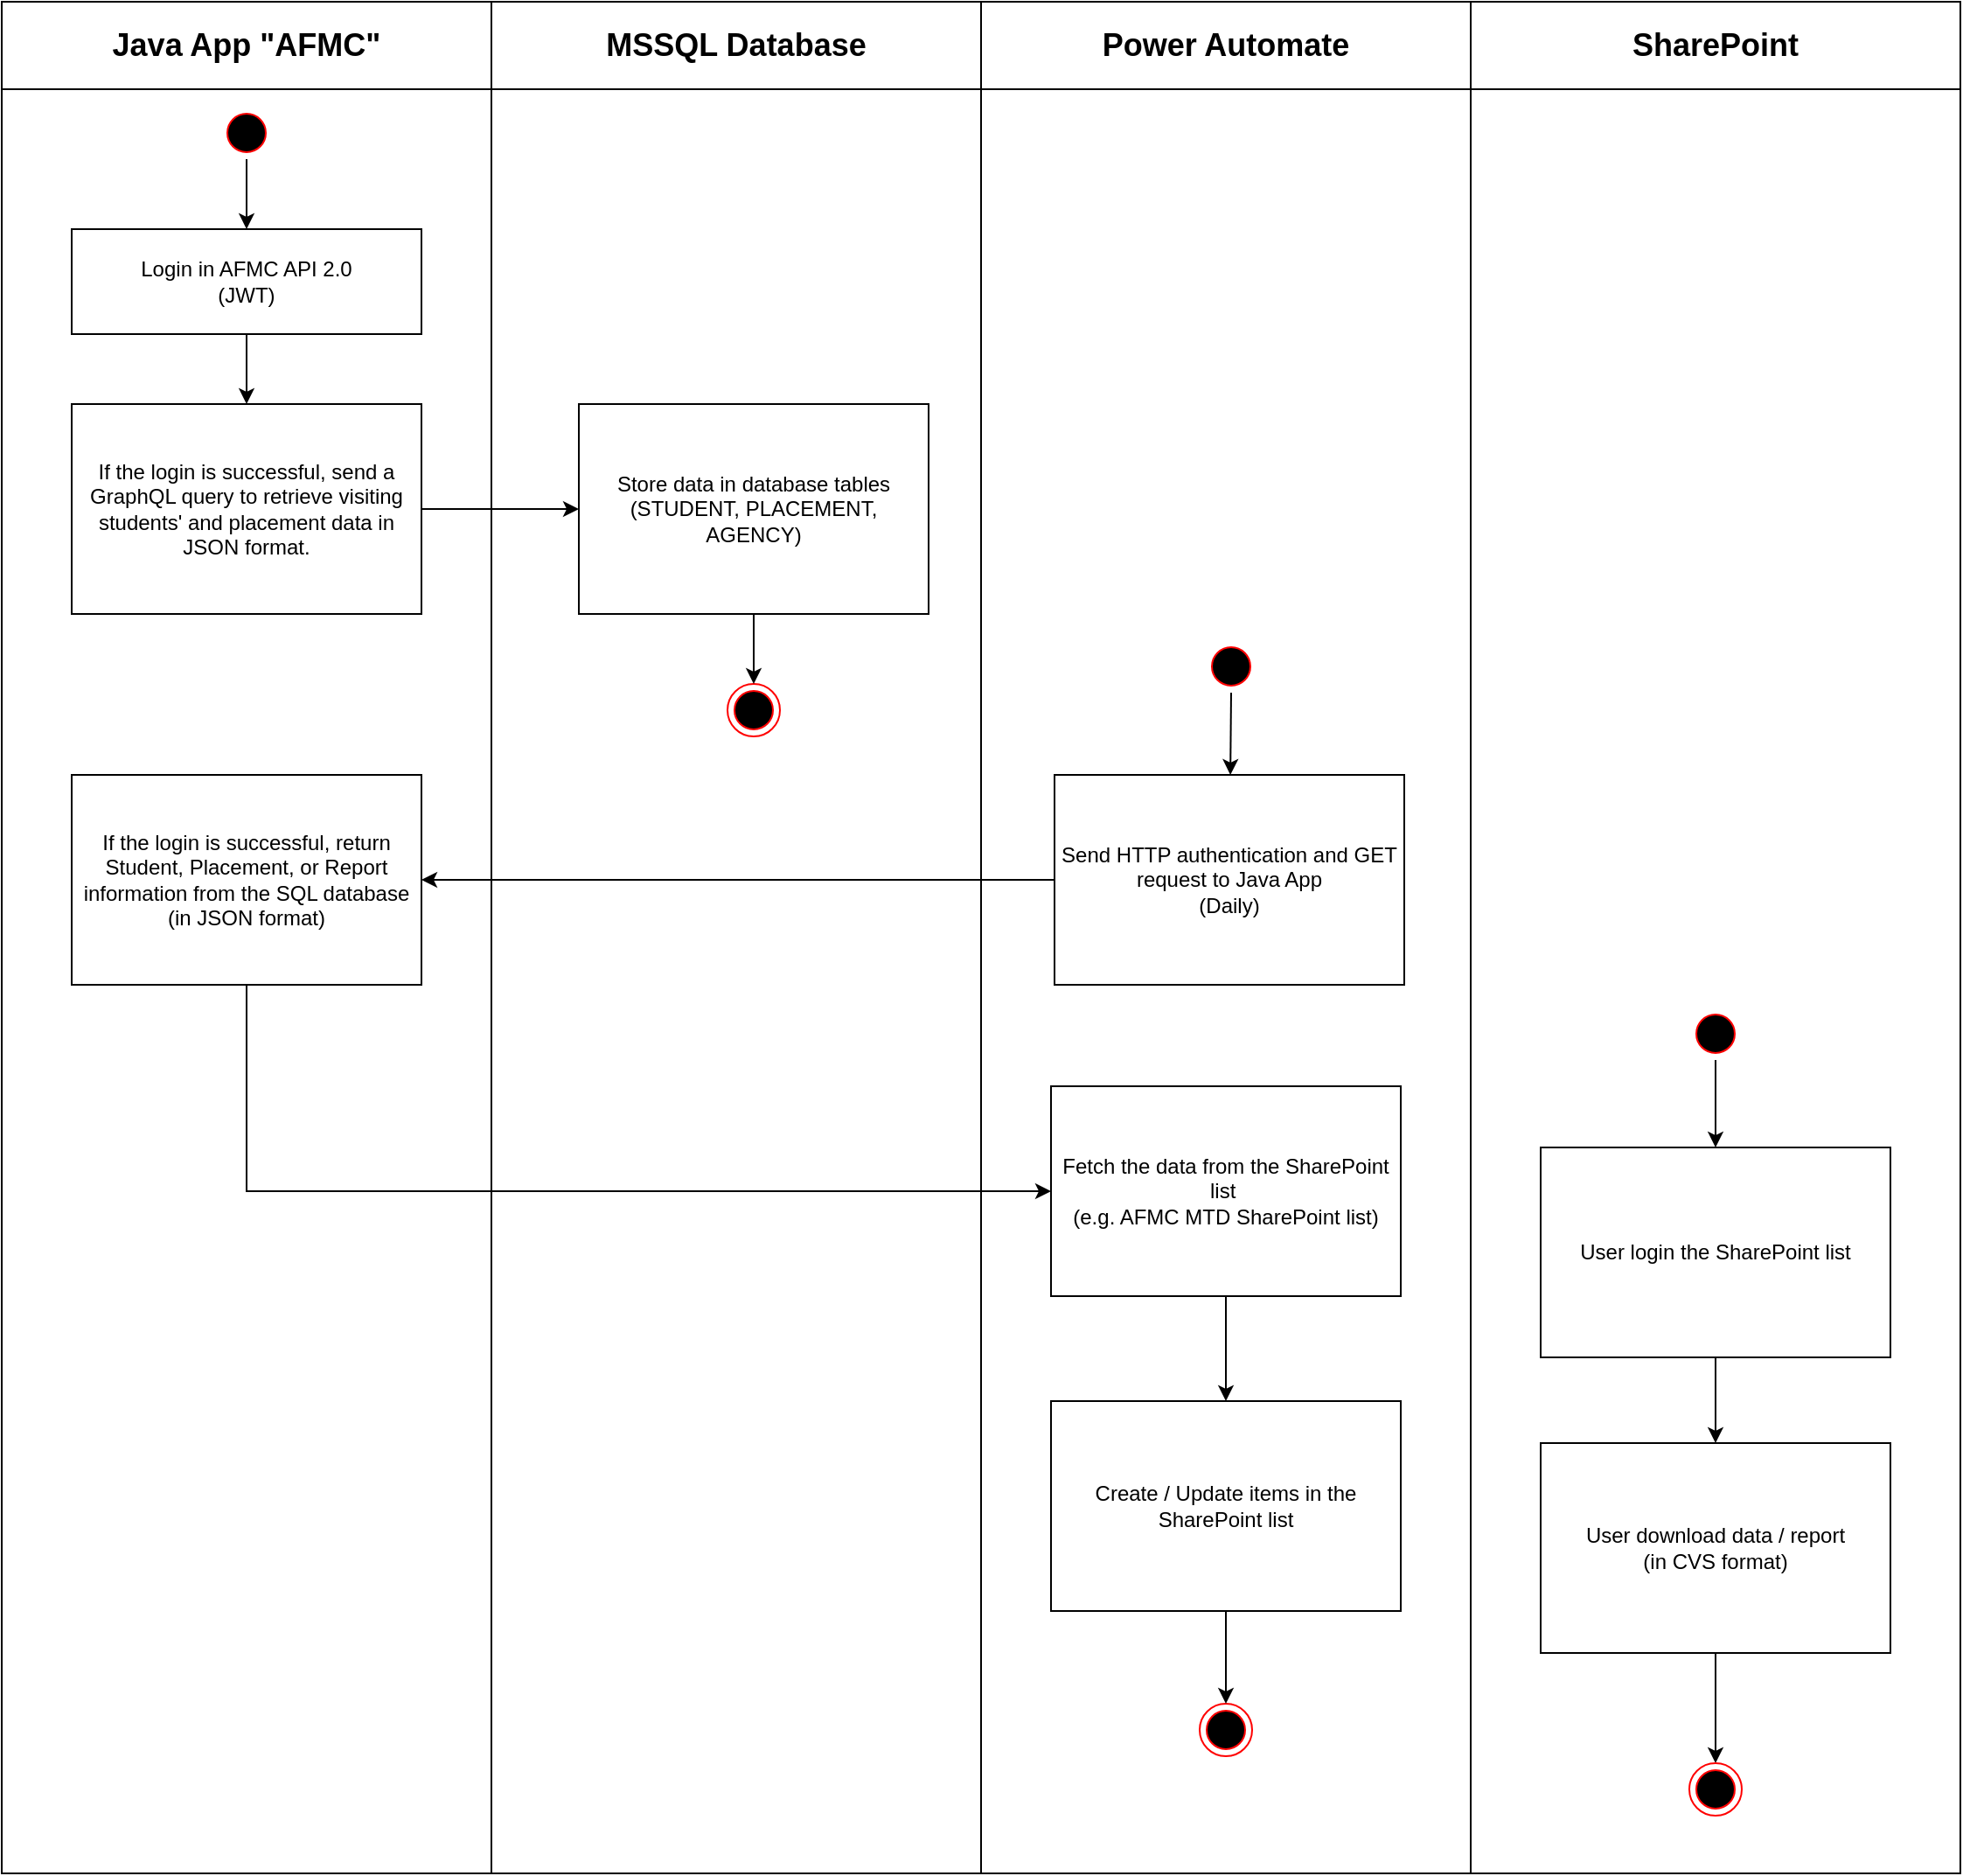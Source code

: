 <mxfile version="24.0.0" type="github">
  <diagram name="Page-1" id="LjrLu1oX0uWmBEWVEw0W">
    <mxGraphModel dx="1652" dy="1061" grid="1" gridSize="10" guides="1" tooltips="1" connect="1" arrows="1" fold="1" page="1" pageScale="1" pageWidth="850" pageHeight="1100" math="0" shadow="0">
      <root>
        <mxCell id="0" />
        <mxCell id="1" parent="0" />
        <mxCell id="0xAJBplMdVnDTb3CLGRR-1" value="&lt;font style=&quot;font-size: 18px;&quot;&gt;Java App &quot;AFMC&quot;&lt;/font&gt;" style="swimlane;whiteSpace=wrap;html=1;startSize=50;" vertex="1" parent="1">
          <mxGeometry x="300" y="140" width="280" height="1070" as="geometry" />
        </mxCell>
        <mxCell id="0xAJBplMdVnDTb3CLGRR-8" value="" style="ellipse;html=1;shape=startState;fillColor=#000000;strokeColor=#ff0000;" vertex="1" parent="0xAJBplMdVnDTb3CLGRR-1">
          <mxGeometry x="125" y="60" width="30" height="30" as="geometry" />
        </mxCell>
        <mxCell id="0xAJBplMdVnDTb3CLGRR-11" value="&lt;div&gt;Login in AFMC API 2.0 &lt;br&gt;&lt;/div&gt;&lt;div&gt;(JWT)&lt;br&gt;&lt;/div&gt;" style="rounded=0;whiteSpace=wrap;html=1;" vertex="1" parent="0xAJBplMdVnDTb3CLGRR-1">
          <mxGeometry x="40" y="130" width="200" height="60" as="geometry" />
        </mxCell>
        <mxCell id="0xAJBplMdVnDTb3CLGRR-12" value="&lt;div class=&quot;flex flex-grow flex-col max-w-full&quot;&gt;&lt;div class=&quot;min-h-[20px] text-message flex flex-col items-start gap-3 whitespace-pre-wrap break-words [.text-message+&amp;amp;]:mt-5 overflow-x-auto&quot; data-message-id=&quot;ba4a94b0-e800-44d9-a552-1e2c5696c58b&quot; data-message-author-role=&quot;assistant&quot;&gt;&lt;div class=&quot;markdown prose w-full break-words dark:prose-invert dark&quot;&gt;&lt;p&gt;If the login is successful, send a GraphQL query to retrieve visiting students&#39; and placement data in JSON format.&lt;/p&gt;&lt;/div&gt;&lt;/div&gt;&lt;/div&gt;" style="rounded=0;whiteSpace=wrap;html=1;" vertex="1" parent="0xAJBplMdVnDTb3CLGRR-1">
          <mxGeometry x="40" y="230" width="200" height="120" as="geometry" />
        </mxCell>
        <mxCell id="0xAJBplMdVnDTb3CLGRR-16" value="&lt;div class=&quot;flex flex-grow flex-col max-w-full&quot;&gt;&lt;div class=&quot;min-h-[20px] text-message flex flex-col items-start gap-3 whitespace-pre-wrap break-words [.text-message+&amp;amp;]:mt-5 overflow-x-auto&quot; data-message-id=&quot;58550d30-df5e-4ae6-811e-702b68abca88&quot; data-message-author-role=&quot;assistant&quot;&gt;&lt;div class=&quot;markdown prose w-full break-words dark:prose-invert dark&quot;&gt;&lt;p&gt;If the login is successful, return Student, Placement, or Report information from the SQL database (in JSON format)&lt;/p&gt;&lt;/div&gt;&lt;/div&gt;&lt;/div&gt;" style="rounded=0;whiteSpace=wrap;html=1;" vertex="1" parent="0xAJBplMdVnDTb3CLGRR-1">
          <mxGeometry x="40" y="442" width="200" height="120" as="geometry" />
        </mxCell>
        <mxCell id="0xAJBplMdVnDTb3CLGRR-26" value="" style="endArrow=classic;html=1;rounded=0;entryX=0.5;entryY=0;entryDx=0;entryDy=0;exitX=0.5;exitY=1;exitDx=0;exitDy=0;" edge="1" parent="0xAJBplMdVnDTb3CLGRR-1" source="0xAJBplMdVnDTb3CLGRR-8" target="0xAJBplMdVnDTb3CLGRR-11">
          <mxGeometry width="50" height="50" relative="1" as="geometry">
            <mxPoint x="470" y="80" as="sourcePoint" />
            <mxPoint x="510" y="320" as="targetPoint" />
          </mxGeometry>
        </mxCell>
        <mxCell id="0xAJBplMdVnDTb3CLGRR-27" value="" style="endArrow=classic;html=1;rounded=0;" edge="1" parent="0xAJBplMdVnDTb3CLGRR-1" source="0xAJBplMdVnDTb3CLGRR-11" target="0xAJBplMdVnDTb3CLGRR-12">
          <mxGeometry width="50" height="50" relative="1" as="geometry">
            <mxPoint x="460" y="370" as="sourcePoint" />
            <mxPoint x="510" y="320" as="targetPoint" />
          </mxGeometry>
        </mxCell>
        <mxCell id="0xAJBplMdVnDTb3CLGRR-2" value="MSSQL Database" style="swimlane;whiteSpace=wrap;html=1;fontSize=18;startSize=50;" vertex="1" parent="1">
          <mxGeometry x="580" y="140" width="280" height="1070" as="geometry" />
        </mxCell>
        <mxCell id="0xAJBplMdVnDTb3CLGRR-13" value="&lt;div&gt;Store data in database tables&lt;br&gt;&lt;/div&gt;&lt;div&gt;(STUDENT, PLACEMENT, AGENCY)&lt;br&gt;&lt;/div&gt;" style="rounded=0;whiteSpace=wrap;html=1;" vertex="1" parent="0xAJBplMdVnDTb3CLGRR-2">
          <mxGeometry x="50" y="230" width="200" height="120" as="geometry" />
        </mxCell>
        <mxCell id="0xAJBplMdVnDTb3CLGRR-25" value="" style="ellipse;html=1;shape=endState;fillColor=#000000;strokeColor=#ff0000;" vertex="1" parent="0xAJBplMdVnDTb3CLGRR-2">
          <mxGeometry x="135" y="390" width="30" height="30" as="geometry" />
        </mxCell>
        <mxCell id="0xAJBplMdVnDTb3CLGRR-30" value="" style="endArrow=classic;html=1;rounded=0;entryX=0.5;entryY=0;entryDx=0;entryDy=0;exitX=0.5;exitY=1;exitDx=0;exitDy=0;" edge="1" parent="0xAJBplMdVnDTb3CLGRR-2" source="0xAJBplMdVnDTb3CLGRR-13" target="0xAJBplMdVnDTb3CLGRR-25">
          <mxGeometry width="50" height="50" relative="1" as="geometry">
            <mxPoint x="180" y="370" as="sourcePoint" />
            <mxPoint x="230" y="320" as="targetPoint" />
          </mxGeometry>
        </mxCell>
        <mxCell id="0xAJBplMdVnDTb3CLGRR-3" value="&lt;font style=&quot;font-size: 18px;&quot;&gt;Power Automate&lt;/font&gt;" style="swimlane;whiteSpace=wrap;html=1;startSize=50;" vertex="1" parent="1">
          <mxGeometry x="860" y="140" width="280" height="1070" as="geometry" />
        </mxCell>
        <mxCell id="0xAJBplMdVnDTb3CLGRR-14" value="" style="ellipse;html=1;shape=startState;fillColor=#000000;strokeColor=#ff0000;" vertex="1" parent="0xAJBplMdVnDTb3CLGRR-3">
          <mxGeometry x="128" y="365" width="30" height="30" as="geometry" />
        </mxCell>
        <mxCell id="0xAJBplMdVnDTb3CLGRR-15" value="&lt;div&gt;Send HTTP authentication and GET request to Java App&lt;/div&gt;&lt;div&gt;(Daily)&lt;br&gt;&lt;/div&gt;" style="rounded=0;whiteSpace=wrap;html=1;" vertex="1" parent="0xAJBplMdVnDTb3CLGRR-3">
          <mxGeometry x="42" y="442" width="200" height="120" as="geometry" />
        </mxCell>
        <mxCell id="0xAJBplMdVnDTb3CLGRR-17" value="&lt;div&gt;Fetch the data from the SharePoint list&amp;nbsp;&lt;/div&gt;&lt;div&gt;(e.g. AFMC MTD SharePoint list)&lt;/div&gt;" style="rounded=0;whiteSpace=wrap;html=1;" vertex="1" parent="0xAJBplMdVnDTb3CLGRR-3">
          <mxGeometry x="40" y="620" width="200" height="120" as="geometry" />
        </mxCell>
        <mxCell id="0xAJBplMdVnDTb3CLGRR-23" value="" style="ellipse;html=1;shape=endState;fillColor=#000000;strokeColor=#ff0000;" vertex="1" parent="0xAJBplMdVnDTb3CLGRR-3">
          <mxGeometry x="125" y="973" width="30" height="30" as="geometry" />
        </mxCell>
        <mxCell id="0xAJBplMdVnDTb3CLGRR-24" value="Create / Update items in the SharePoint list" style="rounded=0;whiteSpace=wrap;html=1;" vertex="1" parent="0xAJBplMdVnDTb3CLGRR-3">
          <mxGeometry x="40" y="800" width="200" height="120" as="geometry" />
        </mxCell>
        <mxCell id="0xAJBplMdVnDTb3CLGRR-28" value="" style="endArrow=classic;html=1;rounded=0;exitX=0.5;exitY=1;exitDx=0;exitDy=0;" edge="1" parent="0xAJBplMdVnDTb3CLGRR-3" source="0xAJBplMdVnDTb3CLGRR-14" target="0xAJBplMdVnDTb3CLGRR-15">
          <mxGeometry width="50" height="50" relative="1" as="geometry">
            <mxPoint x="-410" y="412" as="sourcePoint" />
            <mxPoint x="-410" y="452" as="targetPoint" />
          </mxGeometry>
        </mxCell>
        <mxCell id="0xAJBplMdVnDTb3CLGRR-35" value="" style="endArrow=classic;html=1;rounded=0;exitX=0.5;exitY=1;exitDx=0;exitDy=0;entryX=0.5;entryY=0;entryDx=0;entryDy=0;" edge="1" parent="0xAJBplMdVnDTb3CLGRR-3" source="0xAJBplMdVnDTb3CLGRR-17" target="0xAJBplMdVnDTb3CLGRR-24">
          <mxGeometry width="50" height="50" relative="1" as="geometry">
            <mxPoint x="130" y="810" as="sourcePoint" />
            <mxPoint x="-150" y="780" as="targetPoint" />
          </mxGeometry>
        </mxCell>
        <mxCell id="0xAJBplMdVnDTb3CLGRR-36" value="" style="endArrow=classic;html=1;rounded=0;entryX=0.5;entryY=0;entryDx=0;entryDy=0;" edge="1" parent="0xAJBplMdVnDTb3CLGRR-3" source="0xAJBplMdVnDTb3CLGRR-24" target="0xAJBplMdVnDTb3CLGRR-23">
          <mxGeometry width="50" height="50" relative="1" as="geometry">
            <mxPoint x="130" y="810" as="sourcePoint" />
            <mxPoint x="180" y="760" as="targetPoint" />
          </mxGeometry>
        </mxCell>
        <mxCell id="0xAJBplMdVnDTb3CLGRR-4" value="SharePoint" style="swimlane;whiteSpace=wrap;html=1;startSize=50;fontSize=18;" vertex="1" parent="1">
          <mxGeometry x="1140" y="140" width="280" height="1070" as="geometry" />
        </mxCell>
        <mxCell id="0xAJBplMdVnDTb3CLGRR-39" value="" style="edgeStyle=orthogonalEdgeStyle;rounded=0;orthogonalLoop=1;jettySize=auto;html=1;" edge="1" parent="0xAJBplMdVnDTb3CLGRR-4" source="0xAJBplMdVnDTb3CLGRR-18" target="0xAJBplMdVnDTb3CLGRR-20">
          <mxGeometry relative="1" as="geometry" />
        </mxCell>
        <mxCell id="0xAJBplMdVnDTb3CLGRR-18" value="User login the SharePoint list" style="rounded=0;whiteSpace=wrap;html=1;" vertex="1" parent="0xAJBplMdVnDTb3CLGRR-4">
          <mxGeometry x="40" y="655" width="200" height="120" as="geometry" />
        </mxCell>
        <mxCell id="0xAJBplMdVnDTb3CLGRR-38" style="edgeStyle=orthogonalEdgeStyle;rounded=0;orthogonalLoop=1;jettySize=auto;html=1;exitX=0.5;exitY=1;exitDx=0;exitDy=0;entryX=0.5;entryY=0;entryDx=0;entryDy=0;" edge="1" parent="0xAJBplMdVnDTb3CLGRR-4" source="0xAJBplMdVnDTb3CLGRR-19" target="0xAJBplMdVnDTb3CLGRR-18">
          <mxGeometry relative="1" as="geometry" />
        </mxCell>
        <mxCell id="0xAJBplMdVnDTb3CLGRR-19" value="" style="ellipse;html=1;shape=startState;fillColor=#000000;strokeColor=#ff0000;" vertex="1" parent="0xAJBplMdVnDTb3CLGRR-4">
          <mxGeometry x="125" y="575" width="30" height="30" as="geometry" />
        </mxCell>
        <mxCell id="0xAJBplMdVnDTb3CLGRR-40" value="" style="edgeStyle=orthogonalEdgeStyle;rounded=0;orthogonalLoop=1;jettySize=auto;html=1;" edge="1" parent="0xAJBplMdVnDTb3CLGRR-4" source="0xAJBplMdVnDTb3CLGRR-20" target="0xAJBplMdVnDTb3CLGRR-22">
          <mxGeometry relative="1" as="geometry" />
        </mxCell>
        <mxCell id="0xAJBplMdVnDTb3CLGRR-20" value="User download data / report &lt;br&gt;(in CVS format)" style="rounded=0;whiteSpace=wrap;html=1;" vertex="1" parent="0xAJBplMdVnDTb3CLGRR-4">
          <mxGeometry x="40" y="824" width="200" height="120" as="geometry" />
        </mxCell>
        <mxCell id="0xAJBplMdVnDTb3CLGRR-22" value="" style="ellipse;html=1;shape=endState;fillColor=#000000;strokeColor=#ff0000;" vertex="1" parent="0xAJBplMdVnDTb3CLGRR-4">
          <mxGeometry x="125" y="1007" width="30" height="30" as="geometry" />
        </mxCell>
        <mxCell id="0xAJBplMdVnDTb3CLGRR-29" value="" style="endArrow=classic;html=1;rounded=0;exitX=1;exitY=0.5;exitDx=0;exitDy=0;entryX=0;entryY=0.5;entryDx=0;entryDy=0;" edge="1" parent="1" source="0xAJBplMdVnDTb3CLGRR-12" target="0xAJBplMdVnDTb3CLGRR-13">
          <mxGeometry width="50" height="50" relative="1" as="geometry">
            <mxPoint x="760" y="510" as="sourcePoint" />
            <mxPoint x="810" y="460" as="targetPoint" />
          </mxGeometry>
        </mxCell>
        <mxCell id="0xAJBplMdVnDTb3CLGRR-34" value="" style="endArrow=classic;html=1;rounded=0;entryX=1;entryY=0.5;entryDx=0;entryDy=0;" edge="1" parent="1" source="0xAJBplMdVnDTb3CLGRR-15" target="0xAJBplMdVnDTb3CLGRR-16">
          <mxGeometry width="50" height="50" relative="1" as="geometry">
            <mxPoint x="790" y="630" as="sourcePoint" />
            <mxPoint x="840" y="580" as="targetPoint" />
          </mxGeometry>
        </mxCell>
        <mxCell id="0xAJBplMdVnDTb3CLGRR-32" value="" style="endArrow=classic;html=1;rounded=0;exitX=0.5;exitY=1;exitDx=0;exitDy=0;entryX=0;entryY=0.5;entryDx=0;entryDy=0;" edge="1" parent="1" source="0xAJBplMdVnDTb3CLGRR-16" target="0xAJBplMdVnDTb3CLGRR-17">
          <mxGeometry width="50" height="50" relative="1" as="geometry">
            <mxPoint x="1010" y="522" as="sourcePoint" />
            <mxPoint x="1010" y="592" as="targetPoint" />
            <Array as="points">
              <mxPoint x="440" y="820" />
            </Array>
          </mxGeometry>
        </mxCell>
      </root>
    </mxGraphModel>
  </diagram>
</mxfile>
